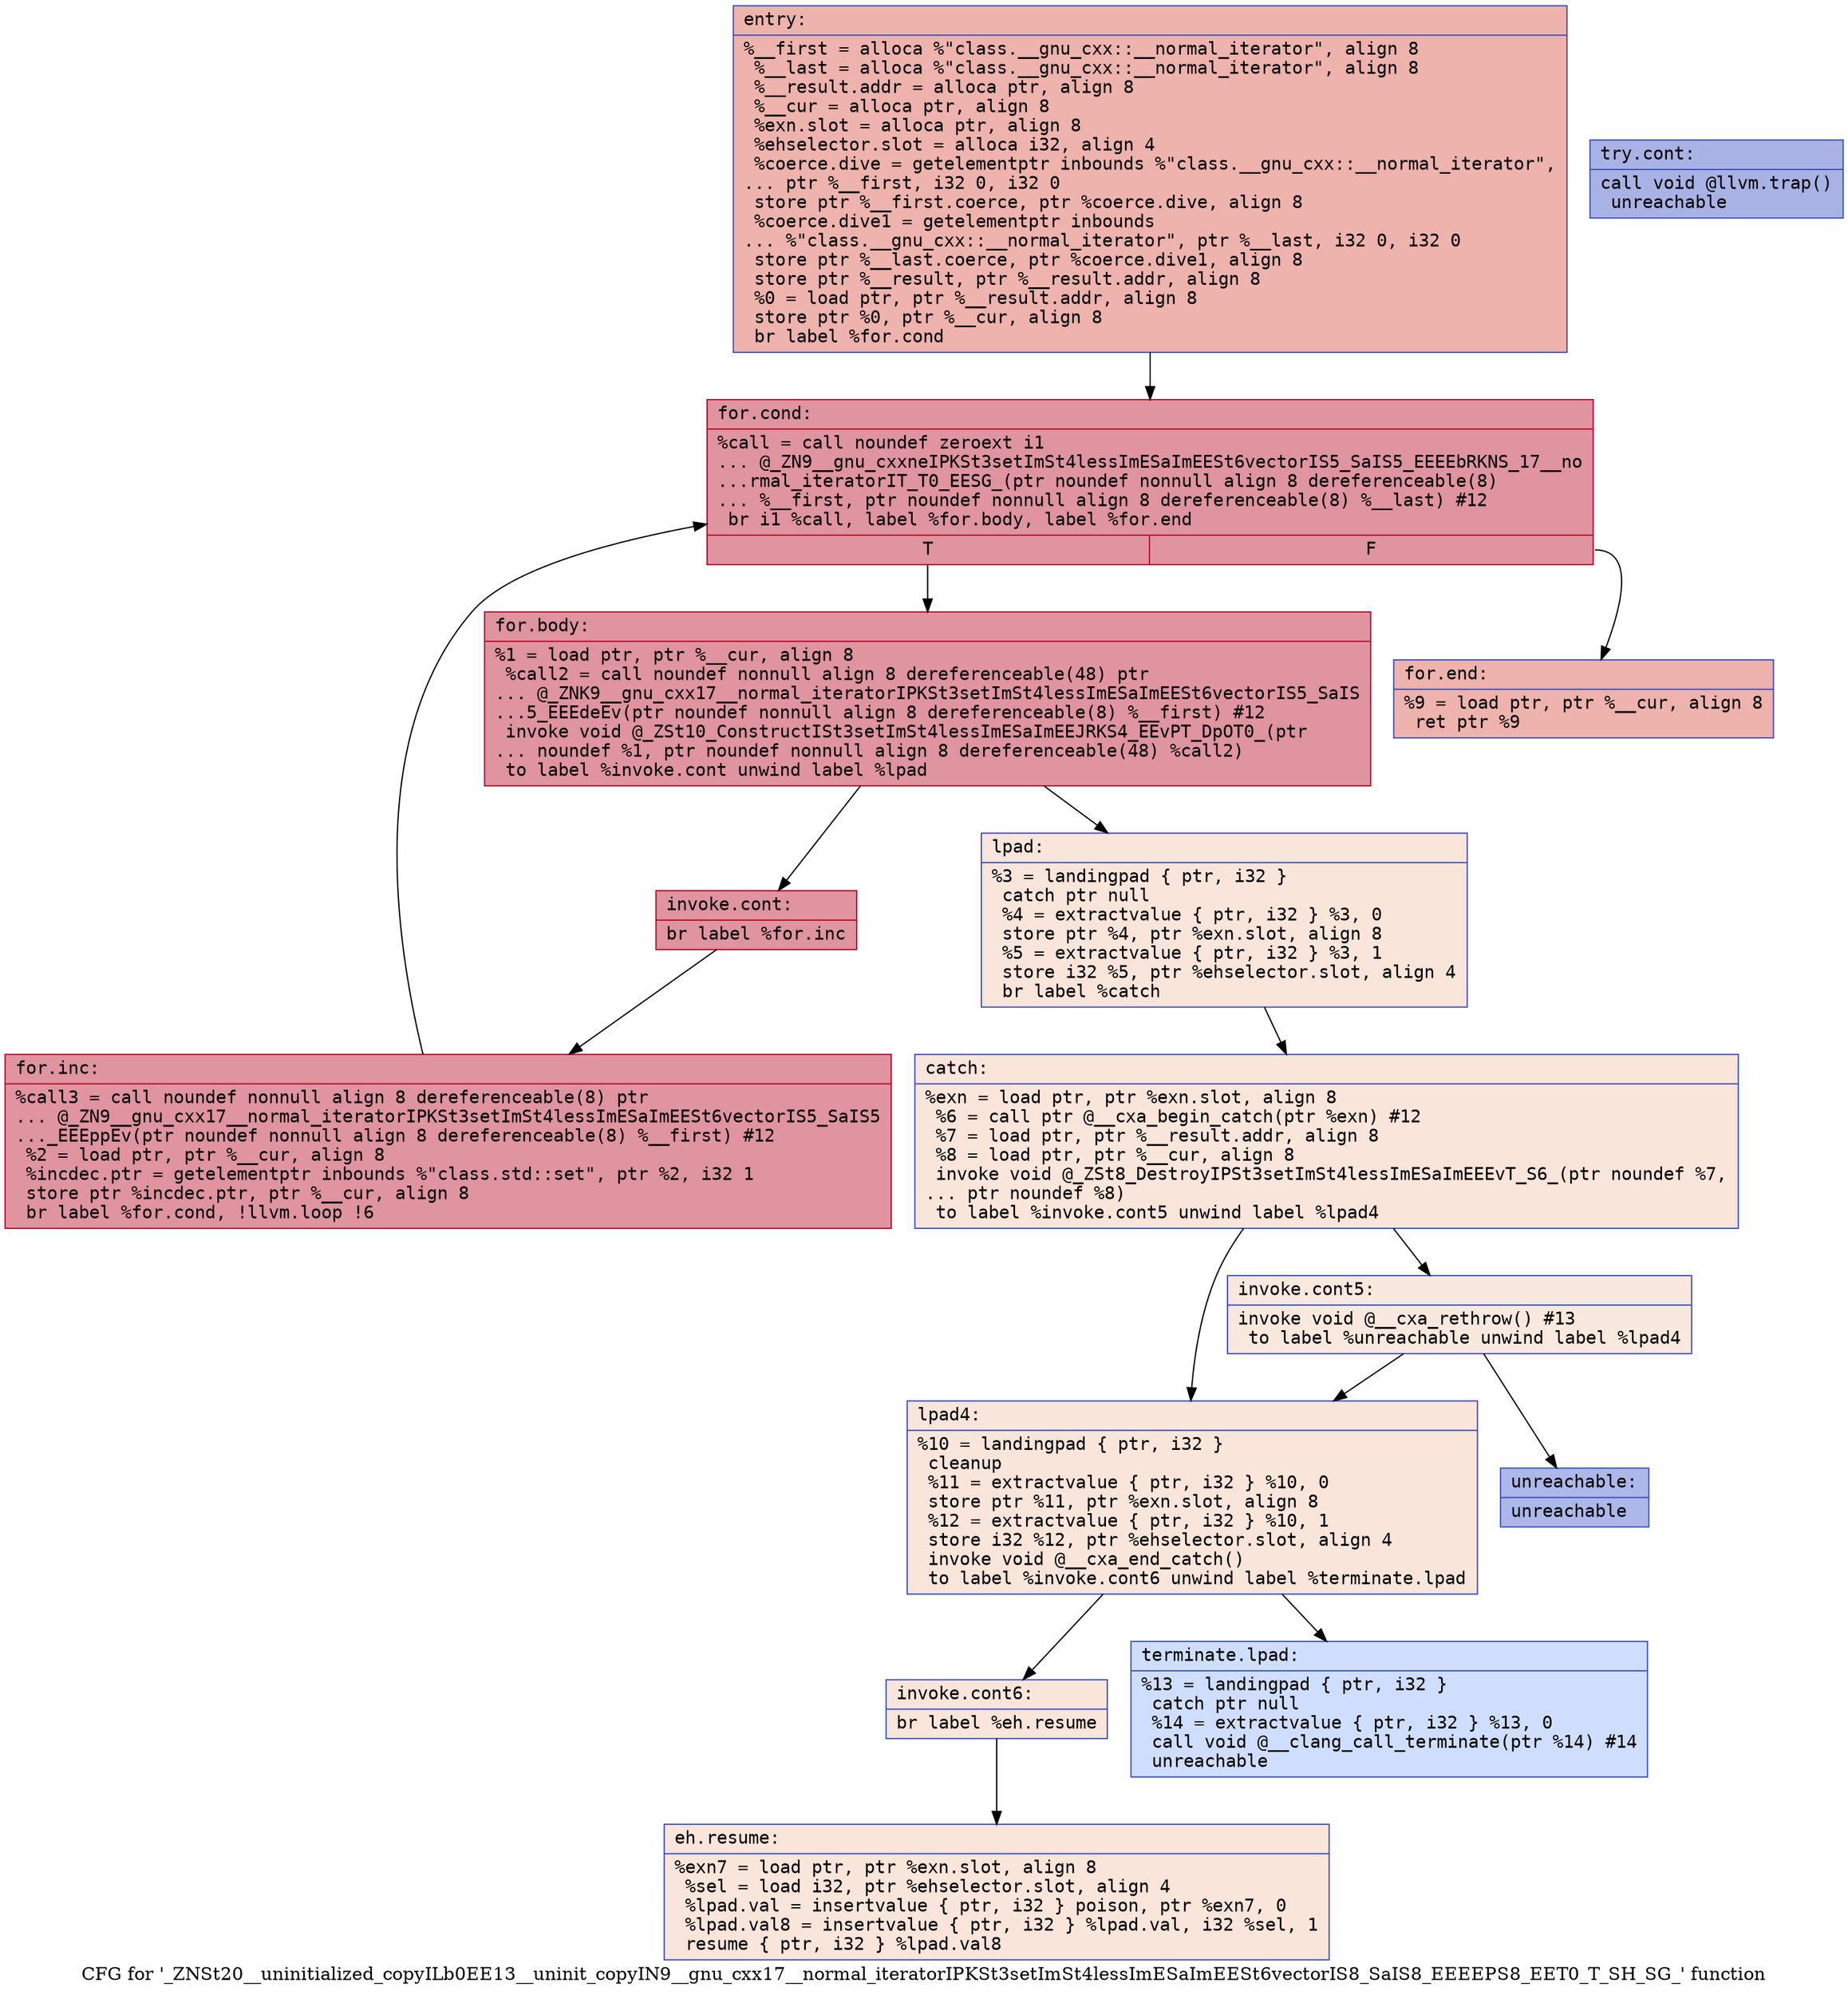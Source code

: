digraph "CFG for '_ZNSt20__uninitialized_copyILb0EE13__uninit_copyIN9__gnu_cxx17__normal_iteratorIPKSt3setImSt4lessImESaImEESt6vectorIS8_SaIS8_EEEEPS8_EET0_T_SH_SG_' function" {
	label="CFG for '_ZNSt20__uninitialized_copyILb0EE13__uninit_copyIN9__gnu_cxx17__normal_iteratorIPKSt3setImSt4lessImESaImEESt6vectorIS8_SaIS8_EEEEPS8_EET0_T_SH_SG_' function";

	Node0x560dca159470 [shape=record,color="#3d50c3ff", style=filled, fillcolor="#d6524470" fontname="Courier",label="{entry:\l|  %__first = alloca %\"class.__gnu_cxx::__normal_iterator\", align 8\l  %__last = alloca %\"class.__gnu_cxx::__normal_iterator\", align 8\l  %__result.addr = alloca ptr, align 8\l  %__cur = alloca ptr, align 8\l  %exn.slot = alloca ptr, align 8\l  %ehselector.slot = alloca i32, align 4\l  %coerce.dive = getelementptr inbounds %\"class.__gnu_cxx::__normal_iterator\",\l... ptr %__first, i32 0, i32 0\l  store ptr %__first.coerce, ptr %coerce.dive, align 8\l  %coerce.dive1 = getelementptr inbounds\l... %\"class.__gnu_cxx::__normal_iterator\", ptr %__last, i32 0, i32 0\l  store ptr %__last.coerce, ptr %coerce.dive1, align 8\l  store ptr %__result, ptr %__result.addr, align 8\l  %0 = load ptr, ptr %__result.addr, align 8\l  store ptr %0, ptr %__cur, align 8\l  br label %for.cond\l}"];
	Node0x560dca159470 -> Node0x560dca159ae0[tooltip="entry -> for.cond\nProbability 100.00%" ];
	Node0x560dca159ae0 [shape=record,color="#b70d28ff", style=filled, fillcolor="#b70d2870" fontname="Courier",label="{for.cond:\l|  %call = call noundef zeroext i1\l... @_ZN9__gnu_cxxneIPKSt3setImSt4lessImESaImEESt6vectorIS5_SaIS5_EEEEbRKNS_17__no\l...rmal_iteratorIT_T0_EESG_(ptr noundef nonnull align 8 dereferenceable(8)\l... %__first, ptr noundef nonnull align 8 dereferenceable(8) %__last) #12\l  br i1 %call, label %for.body, label %for.end\l|{<s0>T|<s1>F}}"];
	Node0x560dca159ae0:s0 -> Node0x560dca159fd0[tooltip="for.cond -> for.body\nProbability 96.88%" ];
	Node0x560dca159ae0:s1 -> Node0x560dca15a050[tooltip="for.cond -> for.end\nProbability 3.12%" ];
	Node0x560dca159fd0 [shape=record,color="#b70d28ff", style=filled, fillcolor="#b70d2870" fontname="Courier",label="{for.body:\l|  %1 = load ptr, ptr %__cur, align 8\l  %call2 = call noundef nonnull align 8 dereferenceable(48) ptr\l... @_ZNK9__gnu_cxx17__normal_iteratorIPKSt3setImSt4lessImESaImEESt6vectorIS5_SaIS\l...5_EEEdeEv(ptr noundef nonnull align 8 dereferenceable(8) %__first) #12\l  invoke void @_ZSt10_ConstructISt3setImSt4lessImESaImEEJRKS4_EEvPT_DpOT0_(ptr\l... noundef %1, ptr noundef nonnull align 8 dereferenceable(48) %call2)\l          to label %invoke.cont unwind label %lpad\l}"];
	Node0x560dca159fd0 -> Node0x560dca15a3d0[tooltip="for.body -> invoke.cont\nProbability 100.00%" ];
	Node0x560dca159fd0 -> Node0x560dca15a450[tooltip="for.body -> lpad\nProbability 0.00%" ];
	Node0x560dca15a3d0 [shape=record,color="#b70d28ff", style=filled, fillcolor="#b70d2870" fontname="Courier",label="{invoke.cont:\l|  br label %for.inc\l}"];
	Node0x560dca15a3d0 -> Node0x560dca15a380[tooltip="invoke.cont -> for.inc\nProbability 100.00%" ];
	Node0x560dca15a380 [shape=record,color="#b70d28ff", style=filled, fillcolor="#b70d2870" fontname="Courier",label="{for.inc:\l|  %call3 = call noundef nonnull align 8 dereferenceable(8) ptr\l... @_ZN9__gnu_cxx17__normal_iteratorIPKSt3setImSt4lessImESaImEESt6vectorIS5_SaIS5\l..._EEEppEv(ptr noundef nonnull align 8 dereferenceable(8) %__first) #12\l  %2 = load ptr, ptr %__cur, align 8\l  %incdec.ptr = getelementptr inbounds %\"class.std::set\", ptr %2, i32 1\l  store ptr %incdec.ptr, ptr %__cur, align 8\l  br label %for.cond, !llvm.loop !6\l}"];
	Node0x560dca15a380 -> Node0x560dca159ae0[tooltip="for.inc -> for.cond\nProbability 100.00%" ];
	Node0x560dca15a450 [shape=record,color="#3d50c3ff", style=filled, fillcolor="#f4c5ad70" fontname="Courier",label="{lpad:\l|  %3 = landingpad \{ ptr, i32 \}\l          catch ptr null\l  %4 = extractvalue \{ ptr, i32 \} %3, 0\l  store ptr %4, ptr %exn.slot, align 8\l  %5 = extractvalue \{ ptr, i32 \} %3, 1\l  store i32 %5, ptr %ehselector.slot, align 4\l  br label %catch\l}"];
	Node0x560dca15a450 -> Node0x560dca15ae10[tooltip="lpad -> catch\nProbability 100.00%" ];
	Node0x560dca15ae10 [shape=record,color="#3d50c3ff", style=filled, fillcolor="#f4c5ad70" fontname="Courier",label="{catch:\l|  %exn = load ptr, ptr %exn.slot, align 8\l  %6 = call ptr @__cxa_begin_catch(ptr %exn) #12\l  %7 = load ptr, ptr %__result.addr, align 8\l  %8 = load ptr, ptr %__cur, align 8\l  invoke void @_ZSt8_DestroyIPSt3setImSt4lessImESaImEEEvT_S6_(ptr noundef %7,\l... ptr noundef %8)\l          to label %invoke.cont5 unwind label %lpad4\l}"];
	Node0x560dca15ae10 -> Node0x560dca15b1d0[tooltip="catch -> invoke.cont5\nProbability 50.00%" ];
	Node0x560dca15ae10 -> Node0x560dca159b60[tooltip="catch -> lpad4\nProbability 50.00%" ];
	Node0x560dca15b1d0 [shape=record,color="#3d50c3ff", style=filled, fillcolor="#f2cab570" fontname="Courier",label="{invoke.cont5:\l|  invoke void @__cxa_rethrow() #13\l          to label %unreachable unwind label %lpad4\l}"];
	Node0x560dca15b1d0 -> Node0x560dca15b590[tooltip="invoke.cont5 -> unreachable\nProbability 0.00%" ];
	Node0x560dca15b1d0 -> Node0x560dca159b60[tooltip="invoke.cont5 -> lpad4\nProbability 100.00%" ];
	Node0x560dca15a050 [shape=record,color="#3d50c3ff", style=filled, fillcolor="#d6524470" fontname="Courier",label="{for.end:\l|  %9 = load ptr, ptr %__cur, align 8\l  ret ptr %9\l}"];
	Node0x560dca159b60 [shape=record,color="#3d50c3ff", style=filled, fillcolor="#f4c5ad70" fontname="Courier",label="{lpad4:\l|  %10 = landingpad \{ ptr, i32 \}\l          cleanup\l  %11 = extractvalue \{ ptr, i32 \} %10, 0\l  store ptr %11, ptr %exn.slot, align 8\l  %12 = extractvalue \{ ptr, i32 \} %10, 1\l  store i32 %12, ptr %ehselector.slot, align 4\l  invoke void @__cxa_end_catch()\l          to label %invoke.cont6 unwind label %terminate.lpad\l}"];
	Node0x560dca159b60 -> Node0x560dca15ba70[tooltip="lpad4 -> invoke.cont6\nProbability 100.00%" ];
	Node0x560dca159b60 -> Node0x560dca15bac0[tooltip="lpad4 -> terminate.lpad\nProbability 0.00%" ];
	Node0x560dca15ba70 [shape=record,color="#3d50c3ff", style=filled, fillcolor="#f4c5ad70" fontname="Courier",label="{invoke.cont6:\l|  br label %eh.resume\l}"];
	Node0x560dca15ba70 -> Node0x560dca15bc80[tooltip="invoke.cont6 -> eh.resume\nProbability 100.00%" ];
	Node0x560dca15bd40 [shape=record,color="#3d50c3ff", style=filled, fillcolor="#3d50c370" fontname="Courier",label="{try.cont:\l|  call void @llvm.trap()\l  unreachable\l}"];
	Node0x560dca15bc80 [shape=record,color="#3d50c3ff", style=filled, fillcolor="#f4c5ad70" fontname="Courier",label="{eh.resume:\l|  %exn7 = load ptr, ptr %exn.slot, align 8\l  %sel = load i32, ptr %ehselector.slot, align 4\l  %lpad.val = insertvalue \{ ptr, i32 \} poison, ptr %exn7, 0\l  %lpad.val8 = insertvalue \{ ptr, i32 \} %lpad.val, i32 %sel, 1\l  resume \{ ptr, i32 \} %lpad.val8\l}"];
	Node0x560dca15bac0 [shape=record,color="#3d50c3ff", style=filled, fillcolor="#93b5fe70" fontname="Courier",label="{terminate.lpad:\l|  %13 = landingpad \{ ptr, i32 \}\l          catch ptr null\l  %14 = extractvalue \{ ptr, i32 \} %13, 0\l  call void @__clang_call_terminate(ptr %14) #14\l  unreachable\l}"];
	Node0x560dca15b590 [shape=record,color="#3d50c3ff", style=filled, fillcolor="#465ecf70" fontname="Courier",label="{unreachable:\l|  unreachable\l}"];
}
